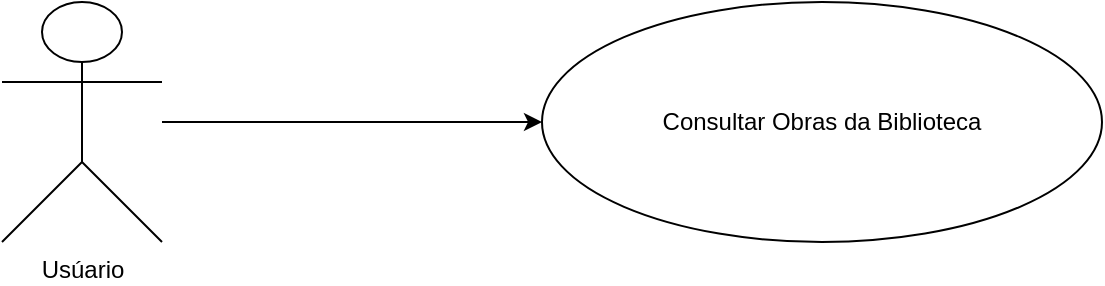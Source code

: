 <mxfile version="14.8.3" type="github">
  <diagram id="OUFzhQ-qzbHmUoi5xk4W" name="Page-1">
    <mxGraphModel dx="942" dy="572" grid="1" gridSize="10" guides="1" tooltips="1" connect="1" arrows="1" fold="1" page="1" pageScale="1" pageWidth="827" pageHeight="1169" math="0" shadow="0">
      <root>
        <mxCell id="0" />
        <mxCell id="1" parent="0" />
        <mxCell id="RpJ_1x5NX2suf6x2Oxr0-1" value="Consultar Obras da Biblioteca " style="ellipse;whiteSpace=wrap;html=1;" vertex="1" parent="1">
          <mxGeometry x="440" y="120" width="280" height="120" as="geometry" />
        </mxCell>
        <mxCell id="RpJ_1x5NX2suf6x2Oxr0-2" value="Usúario" style="shape=umlActor;verticalLabelPosition=bottom;verticalAlign=top;html=1;outlineConnect=0;" vertex="1" parent="1">
          <mxGeometry x="170" y="120" width="80" height="120" as="geometry" />
        </mxCell>
        <mxCell id="RpJ_1x5NX2suf6x2Oxr0-3" value="" style="endArrow=classic;html=1;entryX=0;entryY=0.5;entryDx=0;entryDy=0;" edge="1" parent="1" source="RpJ_1x5NX2suf6x2Oxr0-2" target="RpJ_1x5NX2suf6x2Oxr0-1">
          <mxGeometry width="50" height="50" relative="1" as="geometry">
            <mxPoint x="390" y="320" as="sourcePoint" />
            <mxPoint x="430" y="180" as="targetPoint" />
          </mxGeometry>
        </mxCell>
      </root>
    </mxGraphModel>
  </diagram>
</mxfile>
